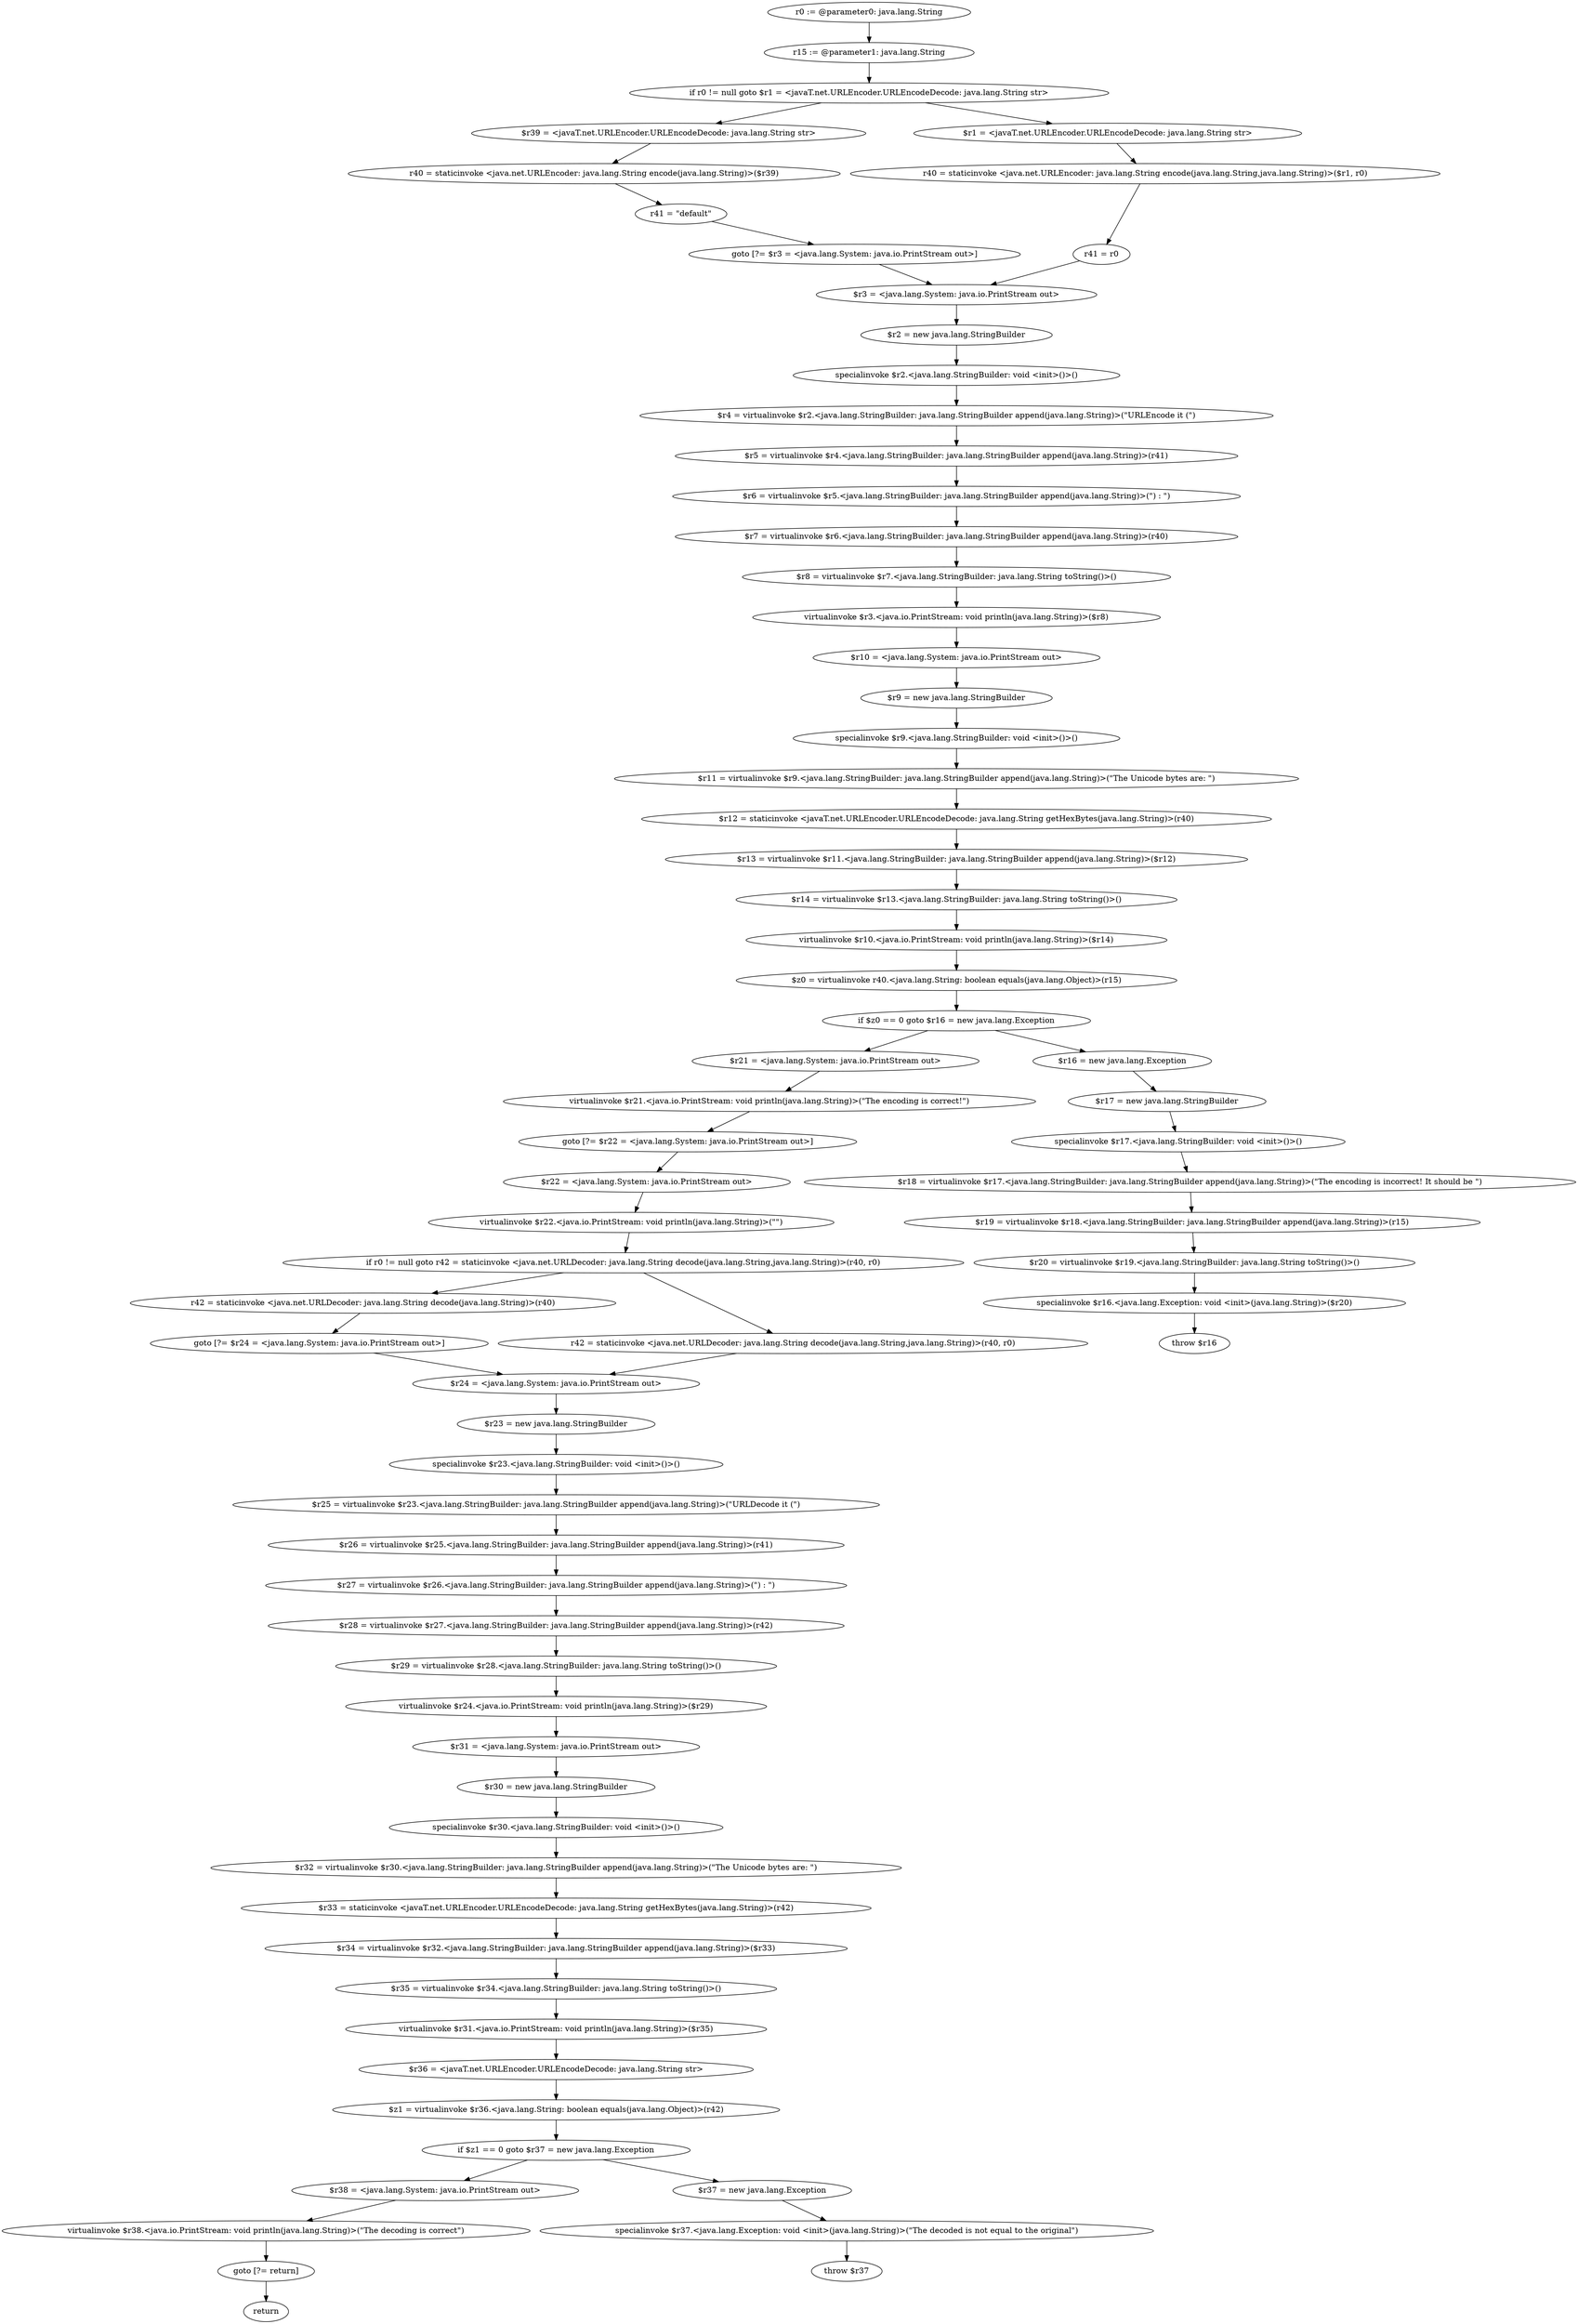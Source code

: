 digraph "unitGraph" {
    "r0 := @parameter0: java.lang.String"
    "r15 := @parameter1: java.lang.String"
    "if r0 != null goto $r1 = <javaT.net.URLEncoder.URLEncodeDecode: java.lang.String str>"
    "$r39 = <javaT.net.URLEncoder.URLEncodeDecode: java.lang.String str>"
    "r40 = staticinvoke <java.net.URLEncoder: java.lang.String encode(java.lang.String)>($r39)"
    "r41 = \"default\""
    "goto [?= $r3 = <java.lang.System: java.io.PrintStream out>]"
    "$r1 = <javaT.net.URLEncoder.URLEncodeDecode: java.lang.String str>"
    "r40 = staticinvoke <java.net.URLEncoder: java.lang.String encode(java.lang.String,java.lang.String)>($r1, r0)"
    "r41 = r0"
    "$r3 = <java.lang.System: java.io.PrintStream out>"
    "$r2 = new java.lang.StringBuilder"
    "specialinvoke $r2.<java.lang.StringBuilder: void <init>()>()"
    "$r4 = virtualinvoke $r2.<java.lang.StringBuilder: java.lang.StringBuilder append(java.lang.String)>(\"URLEncode it (\")"
    "$r5 = virtualinvoke $r4.<java.lang.StringBuilder: java.lang.StringBuilder append(java.lang.String)>(r41)"
    "$r6 = virtualinvoke $r5.<java.lang.StringBuilder: java.lang.StringBuilder append(java.lang.String)>(\") : \")"
    "$r7 = virtualinvoke $r6.<java.lang.StringBuilder: java.lang.StringBuilder append(java.lang.String)>(r40)"
    "$r8 = virtualinvoke $r7.<java.lang.StringBuilder: java.lang.String toString()>()"
    "virtualinvoke $r3.<java.io.PrintStream: void println(java.lang.String)>($r8)"
    "$r10 = <java.lang.System: java.io.PrintStream out>"
    "$r9 = new java.lang.StringBuilder"
    "specialinvoke $r9.<java.lang.StringBuilder: void <init>()>()"
    "$r11 = virtualinvoke $r9.<java.lang.StringBuilder: java.lang.StringBuilder append(java.lang.String)>(\"The Unicode bytes are: \")"
    "$r12 = staticinvoke <javaT.net.URLEncoder.URLEncodeDecode: java.lang.String getHexBytes(java.lang.String)>(r40)"
    "$r13 = virtualinvoke $r11.<java.lang.StringBuilder: java.lang.StringBuilder append(java.lang.String)>($r12)"
    "$r14 = virtualinvoke $r13.<java.lang.StringBuilder: java.lang.String toString()>()"
    "virtualinvoke $r10.<java.io.PrintStream: void println(java.lang.String)>($r14)"
    "$z0 = virtualinvoke r40.<java.lang.String: boolean equals(java.lang.Object)>(r15)"
    "if $z0 == 0 goto $r16 = new java.lang.Exception"
    "$r21 = <java.lang.System: java.io.PrintStream out>"
    "virtualinvoke $r21.<java.io.PrintStream: void println(java.lang.String)>(\"The encoding is correct!\")"
    "goto [?= $r22 = <java.lang.System: java.io.PrintStream out>]"
    "$r16 = new java.lang.Exception"
    "$r17 = new java.lang.StringBuilder"
    "specialinvoke $r17.<java.lang.StringBuilder: void <init>()>()"
    "$r18 = virtualinvoke $r17.<java.lang.StringBuilder: java.lang.StringBuilder append(java.lang.String)>(\"The encoding is incorrect! It should be \")"
    "$r19 = virtualinvoke $r18.<java.lang.StringBuilder: java.lang.StringBuilder append(java.lang.String)>(r15)"
    "$r20 = virtualinvoke $r19.<java.lang.StringBuilder: java.lang.String toString()>()"
    "specialinvoke $r16.<java.lang.Exception: void <init>(java.lang.String)>($r20)"
    "throw $r16"
    "$r22 = <java.lang.System: java.io.PrintStream out>"
    "virtualinvoke $r22.<java.io.PrintStream: void println(java.lang.String)>(\"\")"
    "if r0 != null goto r42 = staticinvoke <java.net.URLDecoder: java.lang.String decode(java.lang.String,java.lang.String)>(r40, r0)"
    "r42 = staticinvoke <java.net.URLDecoder: java.lang.String decode(java.lang.String)>(r40)"
    "goto [?= $r24 = <java.lang.System: java.io.PrintStream out>]"
    "r42 = staticinvoke <java.net.URLDecoder: java.lang.String decode(java.lang.String,java.lang.String)>(r40, r0)"
    "$r24 = <java.lang.System: java.io.PrintStream out>"
    "$r23 = new java.lang.StringBuilder"
    "specialinvoke $r23.<java.lang.StringBuilder: void <init>()>()"
    "$r25 = virtualinvoke $r23.<java.lang.StringBuilder: java.lang.StringBuilder append(java.lang.String)>(\"URLDecode it (\")"
    "$r26 = virtualinvoke $r25.<java.lang.StringBuilder: java.lang.StringBuilder append(java.lang.String)>(r41)"
    "$r27 = virtualinvoke $r26.<java.lang.StringBuilder: java.lang.StringBuilder append(java.lang.String)>(\") : \")"
    "$r28 = virtualinvoke $r27.<java.lang.StringBuilder: java.lang.StringBuilder append(java.lang.String)>(r42)"
    "$r29 = virtualinvoke $r28.<java.lang.StringBuilder: java.lang.String toString()>()"
    "virtualinvoke $r24.<java.io.PrintStream: void println(java.lang.String)>($r29)"
    "$r31 = <java.lang.System: java.io.PrintStream out>"
    "$r30 = new java.lang.StringBuilder"
    "specialinvoke $r30.<java.lang.StringBuilder: void <init>()>()"
    "$r32 = virtualinvoke $r30.<java.lang.StringBuilder: java.lang.StringBuilder append(java.lang.String)>(\"The Unicode bytes are: \")"
    "$r33 = staticinvoke <javaT.net.URLEncoder.URLEncodeDecode: java.lang.String getHexBytes(java.lang.String)>(r42)"
    "$r34 = virtualinvoke $r32.<java.lang.StringBuilder: java.lang.StringBuilder append(java.lang.String)>($r33)"
    "$r35 = virtualinvoke $r34.<java.lang.StringBuilder: java.lang.String toString()>()"
    "virtualinvoke $r31.<java.io.PrintStream: void println(java.lang.String)>($r35)"
    "$r36 = <javaT.net.URLEncoder.URLEncodeDecode: java.lang.String str>"
    "$z1 = virtualinvoke $r36.<java.lang.String: boolean equals(java.lang.Object)>(r42)"
    "if $z1 == 0 goto $r37 = new java.lang.Exception"
    "$r38 = <java.lang.System: java.io.PrintStream out>"
    "virtualinvoke $r38.<java.io.PrintStream: void println(java.lang.String)>(\"The decoding is correct\")"
    "goto [?= return]"
    "$r37 = new java.lang.Exception"
    "specialinvoke $r37.<java.lang.Exception: void <init>(java.lang.String)>(\"The decoded is not equal to the original\")"
    "throw $r37"
    "return"
    "r0 := @parameter0: java.lang.String"->"r15 := @parameter1: java.lang.String";
    "r15 := @parameter1: java.lang.String"->"if r0 != null goto $r1 = <javaT.net.URLEncoder.URLEncodeDecode: java.lang.String str>";
    "if r0 != null goto $r1 = <javaT.net.URLEncoder.URLEncodeDecode: java.lang.String str>"->"$r39 = <javaT.net.URLEncoder.URLEncodeDecode: java.lang.String str>";
    "if r0 != null goto $r1 = <javaT.net.URLEncoder.URLEncodeDecode: java.lang.String str>"->"$r1 = <javaT.net.URLEncoder.URLEncodeDecode: java.lang.String str>";
    "$r39 = <javaT.net.URLEncoder.URLEncodeDecode: java.lang.String str>"->"r40 = staticinvoke <java.net.URLEncoder: java.lang.String encode(java.lang.String)>($r39)";
    "r40 = staticinvoke <java.net.URLEncoder: java.lang.String encode(java.lang.String)>($r39)"->"r41 = \"default\"";
    "r41 = \"default\""->"goto [?= $r3 = <java.lang.System: java.io.PrintStream out>]";
    "goto [?= $r3 = <java.lang.System: java.io.PrintStream out>]"->"$r3 = <java.lang.System: java.io.PrintStream out>";
    "$r1 = <javaT.net.URLEncoder.URLEncodeDecode: java.lang.String str>"->"r40 = staticinvoke <java.net.URLEncoder: java.lang.String encode(java.lang.String,java.lang.String)>($r1, r0)";
    "r40 = staticinvoke <java.net.URLEncoder: java.lang.String encode(java.lang.String,java.lang.String)>($r1, r0)"->"r41 = r0";
    "r41 = r0"->"$r3 = <java.lang.System: java.io.PrintStream out>";
    "$r3 = <java.lang.System: java.io.PrintStream out>"->"$r2 = new java.lang.StringBuilder";
    "$r2 = new java.lang.StringBuilder"->"specialinvoke $r2.<java.lang.StringBuilder: void <init>()>()";
    "specialinvoke $r2.<java.lang.StringBuilder: void <init>()>()"->"$r4 = virtualinvoke $r2.<java.lang.StringBuilder: java.lang.StringBuilder append(java.lang.String)>(\"URLEncode it (\")";
    "$r4 = virtualinvoke $r2.<java.lang.StringBuilder: java.lang.StringBuilder append(java.lang.String)>(\"URLEncode it (\")"->"$r5 = virtualinvoke $r4.<java.lang.StringBuilder: java.lang.StringBuilder append(java.lang.String)>(r41)";
    "$r5 = virtualinvoke $r4.<java.lang.StringBuilder: java.lang.StringBuilder append(java.lang.String)>(r41)"->"$r6 = virtualinvoke $r5.<java.lang.StringBuilder: java.lang.StringBuilder append(java.lang.String)>(\") : \")";
    "$r6 = virtualinvoke $r5.<java.lang.StringBuilder: java.lang.StringBuilder append(java.lang.String)>(\") : \")"->"$r7 = virtualinvoke $r6.<java.lang.StringBuilder: java.lang.StringBuilder append(java.lang.String)>(r40)";
    "$r7 = virtualinvoke $r6.<java.lang.StringBuilder: java.lang.StringBuilder append(java.lang.String)>(r40)"->"$r8 = virtualinvoke $r7.<java.lang.StringBuilder: java.lang.String toString()>()";
    "$r8 = virtualinvoke $r7.<java.lang.StringBuilder: java.lang.String toString()>()"->"virtualinvoke $r3.<java.io.PrintStream: void println(java.lang.String)>($r8)";
    "virtualinvoke $r3.<java.io.PrintStream: void println(java.lang.String)>($r8)"->"$r10 = <java.lang.System: java.io.PrintStream out>";
    "$r10 = <java.lang.System: java.io.PrintStream out>"->"$r9 = new java.lang.StringBuilder";
    "$r9 = new java.lang.StringBuilder"->"specialinvoke $r9.<java.lang.StringBuilder: void <init>()>()";
    "specialinvoke $r9.<java.lang.StringBuilder: void <init>()>()"->"$r11 = virtualinvoke $r9.<java.lang.StringBuilder: java.lang.StringBuilder append(java.lang.String)>(\"The Unicode bytes are: \")";
    "$r11 = virtualinvoke $r9.<java.lang.StringBuilder: java.lang.StringBuilder append(java.lang.String)>(\"The Unicode bytes are: \")"->"$r12 = staticinvoke <javaT.net.URLEncoder.URLEncodeDecode: java.lang.String getHexBytes(java.lang.String)>(r40)";
    "$r12 = staticinvoke <javaT.net.URLEncoder.URLEncodeDecode: java.lang.String getHexBytes(java.lang.String)>(r40)"->"$r13 = virtualinvoke $r11.<java.lang.StringBuilder: java.lang.StringBuilder append(java.lang.String)>($r12)";
    "$r13 = virtualinvoke $r11.<java.lang.StringBuilder: java.lang.StringBuilder append(java.lang.String)>($r12)"->"$r14 = virtualinvoke $r13.<java.lang.StringBuilder: java.lang.String toString()>()";
    "$r14 = virtualinvoke $r13.<java.lang.StringBuilder: java.lang.String toString()>()"->"virtualinvoke $r10.<java.io.PrintStream: void println(java.lang.String)>($r14)";
    "virtualinvoke $r10.<java.io.PrintStream: void println(java.lang.String)>($r14)"->"$z0 = virtualinvoke r40.<java.lang.String: boolean equals(java.lang.Object)>(r15)";
    "$z0 = virtualinvoke r40.<java.lang.String: boolean equals(java.lang.Object)>(r15)"->"if $z0 == 0 goto $r16 = new java.lang.Exception";
    "if $z0 == 0 goto $r16 = new java.lang.Exception"->"$r21 = <java.lang.System: java.io.PrintStream out>";
    "if $z0 == 0 goto $r16 = new java.lang.Exception"->"$r16 = new java.lang.Exception";
    "$r21 = <java.lang.System: java.io.PrintStream out>"->"virtualinvoke $r21.<java.io.PrintStream: void println(java.lang.String)>(\"The encoding is correct!\")";
    "virtualinvoke $r21.<java.io.PrintStream: void println(java.lang.String)>(\"The encoding is correct!\")"->"goto [?= $r22 = <java.lang.System: java.io.PrintStream out>]";
    "goto [?= $r22 = <java.lang.System: java.io.PrintStream out>]"->"$r22 = <java.lang.System: java.io.PrintStream out>";
    "$r16 = new java.lang.Exception"->"$r17 = new java.lang.StringBuilder";
    "$r17 = new java.lang.StringBuilder"->"specialinvoke $r17.<java.lang.StringBuilder: void <init>()>()";
    "specialinvoke $r17.<java.lang.StringBuilder: void <init>()>()"->"$r18 = virtualinvoke $r17.<java.lang.StringBuilder: java.lang.StringBuilder append(java.lang.String)>(\"The encoding is incorrect! It should be \")";
    "$r18 = virtualinvoke $r17.<java.lang.StringBuilder: java.lang.StringBuilder append(java.lang.String)>(\"The encoding is incorrect! It should be \")"->"$r19 = virtualinvoke $r18.<java.lang.StringBuilder: java.lang.StringBuilder append(java.lang.String)>(r15)";
    "$r19 = virtualinvoke $r18.<java.lang.StringBuilder: java.lang.StringBuilder append(java.lang.String)>(r15)"->"$r20 = virtualinvoke $r19.<java.lang.StringBuilder: java.lang.String toString()>()";
    "$r20 = virtualinvoke $r19.<java.lang.StringBuilder: java.lang.String toString()>()"->"specialinvoke $r16.<java.lang.Exception: void <init>(java.lang.String)>($r20)";
    "specialinvoke $r16.<java.lang.Exception: void <init>(java.lang.String)>($r20)"->"throw $r16";
    "$r22 = <java.lang.System: java.io.PrintStream out>"->"virtualinvoke $r22.<java.io.PrintStream: void println(java.lang.String)>(\"\")";
    "virtualinvoke $r22.<java.io.PrintStream: void println(java.lang.String)>(\"\")"->"if r0 != null goto r42 = staticinvoke <java.net.URLDecoder: java.lang.String decode(java.lang.String,java.lang.String)>(r40, r0)";
    "if r0 != null goto r42 = staticinvoke <java.net.URLDecoder: java.lang.String decode(java.lang.String,java.lang.String)>(r40, r0)"->"r42 = staticinvoke <java.net.URLDecoder: java.lang.String decode(java.lang.String)>(r40)";
    "if r0 != null goto r42 = staticinvoke <java.net.URLDecoder: java.lang.String decode(java.lang.String,java.lang.String)>(r40, r0)"->"r42 = staticinvoke <java.net.URLDecoder: java.lang.String decode(java.lang.String,java.lang.String)>(r40, r0)";
    "r42 = staticinvoke <java.net.URLDecoder: java.lang.String decode(java.lang.String)>(r40)"->"goto [?= $r24 = <java.lang.System: java.io.PrintStream out>]";
    "goto [?= $r24 = <java.lang.System: java.io.PrintStream out>]"->"$r24 = <java.lang.System: java.io.PrintStream out>";
    "r42 = staticinvoke <java.net.URLDecoder: java.lang.String decode(java.lang.String,java.lang.String)>(r40, r0)"->"$r24 = <java.lang.System: java.io.PrintStream out>";
    "$r24 = <java.lang.System: java.io.PrintStream out>"->"$r23 = new java.lang.StringBuilder";
    "$r23 = new java.lang.StringBuilder"->"specialinvoke $r23.<java.lang.StringBuilder: void <init>()>()";
    "specialinvoke $r23.<java.lang.StringBuilder: void <init>()>()"->"$r25 = virtualinvoke $r23.<java.lang.StringBuilder: java.lang.StringBuilder append(java.lang.String)>(\"URLDecode it (\")";
    "$r25 = virtualinvoke $r23.<java.lang.StringBuilder: java.lang.StringBuilder append(java.lang.String)>(\"URLDecode it (\")"->"$r26 = virtualinvoke $r25.<java.lang.StringBuilder: java.lang.StringBuilder append(java.lang.String)>(r41)";
    "$r26 = virtualinvoke $r25.<java.lang.StringBuilder: java.lang.StringBuilder append(java.lang.String)>(r41)"->"$r27 = virtualinvoke $r26.<java.lang.StringBuilder: java.lang.StringBuilder append(java.lang.String)>(\") : \")";
    "$r27 = virtualinvoke $r26.<java.lang.StringBuilder: java.lang.StringBuilder append(java.lang.String)>(\") : \")"->"$r28 = virtualinvoke $r27.<java.lang.StringBuilder: java.lang.StringBuilder append(java.lang.String)>(r42)";
    "$r28 = virtualinvoke $r27.<java.lang.StringBuilder: java.lang.StringBuilder append(java.lang.String)>(r42)"->"$r29 = virtualinvoke $r28.<java.lang.StringBuilder: java.lang.String toString()>()";
    "$r29 = virtualinvoke $r28.<java.lang.StringBuilder: java.lang.String toString()>()"->"virtualinvoke $r24.<java.io.PrintStream: void println(java.lang.String)>($r29)";
    "virtualinvoke $r24.<java.io.PrintStream: void println(java.lang.String)>($r29)"->"$r31 = <java.lang.System: java.io.PrintStream out>";
    "$r31 = <java.lang.System: java.io.PrintStream out>"->"$r30 = new java.lang.StringBuilder";
    "$r30 = new java.lang.StringBuilder"->"specialinvoke $r30.<java.lang.StringBuilder: void <init>()>()";
    "specialinvoke $r30.<java.lang.StringBuilder: void <init>()>()"->"$r32 = virtualinvoke $r30.<java.lang.StringBuilder: java.lang.StringBuilder append(java.lang.String)>(\"The Unicode bytes are: \")";
    "$r32 = virtualinvoke $r30.<java.lang.StringBuilder: java.lang.StringBuilder append(java.lang.String)>(\"The Unicode bytes are: \")"->"$r33 = staticinvoke <javaT.net.URLEncoder.URLEncodeDecode: java.lang.String getHexBytes(java.lang.String)>(r42)";
    "$r33 = staticinvoke <javaT.net.URLEncoder.URLEncodeDecode: java.lang.String getHexBytes(java.lang.String)>(r42)"->"$r34 = virtualinvoke $r32.<java.lang.StringBuilder: java.lang.StringBuilder append(java.lang.String)>($r33)";
    "$r34 = virtualinvoke $r32.<java.lang.StringBuilder: java.lang.StringBuilder append(java.lang.String)>($r33)"->"$r35 = virtualinvoke $r34.<java.lang.StringBuilder: java.lang.String toString()>()";
    "$r35 = virtualinvoke $r34.<java.lang.StringBuilder: java.lang.String toString()>()"->"virtualinvoke $r31.<java.io.PrintStream: void println(java.lang.String)>($r35)";
    "virtualinvoke $r31.<java.io.PrintStream: void println(java.lang.String)>($r35)"->"$r36 = <javaT.net.URLEncoder.URLEncodeDecode: java.lang.String str>";
    "$r36 = <javaT.net.URLEncoder.URLEncodeDecode: java.lang.String str>"->"$z1 = virtualinvoke $r36.<java.lang.String: boolean equals(java.lang.Object)>(r42)";
    "$z1 = virtualinvoke $r36.<java.lang.String: boolean equals(java.lang.Object)>(r42)"->"if $z1 == 0 goto $r37 = new java.lang.Exception";
    "if $z1 == 0 goto $r37 = new java.lang.Exception"->"$r38 = <java.lang.System: java.io.PrintStream out>";
    "if $z1 == 0 goto $r37 = new java.lang.Exception"->"$r37 = new java.lang.Exception";
    "$r38 = <java.lang.System: java.io.PrintStream out>"->"virtualinvoke $r38.<java.io.PrintStream: void println(java.lang.String)>(\"The decoding is correct\")";
    "virtualinvoke $r38.<java.io.PrintStream: void println(java.lang.String)>(\"The decoding is correct\")"->"goto [?= return]";
    "goto [?= return]"->"return";
    "$r37 = new java.lang.Exception"->"specialinvoke $r37.<java.lang.Exception: void <init>(java.lang.String)>(\"The decoded is not equal to the original\")";
    "specialinvoke $r37.<java.lang.Exception: void <init>(java.lang.String)>(\"The decoded is not equal to the original\")"->"throw $r37";
}
